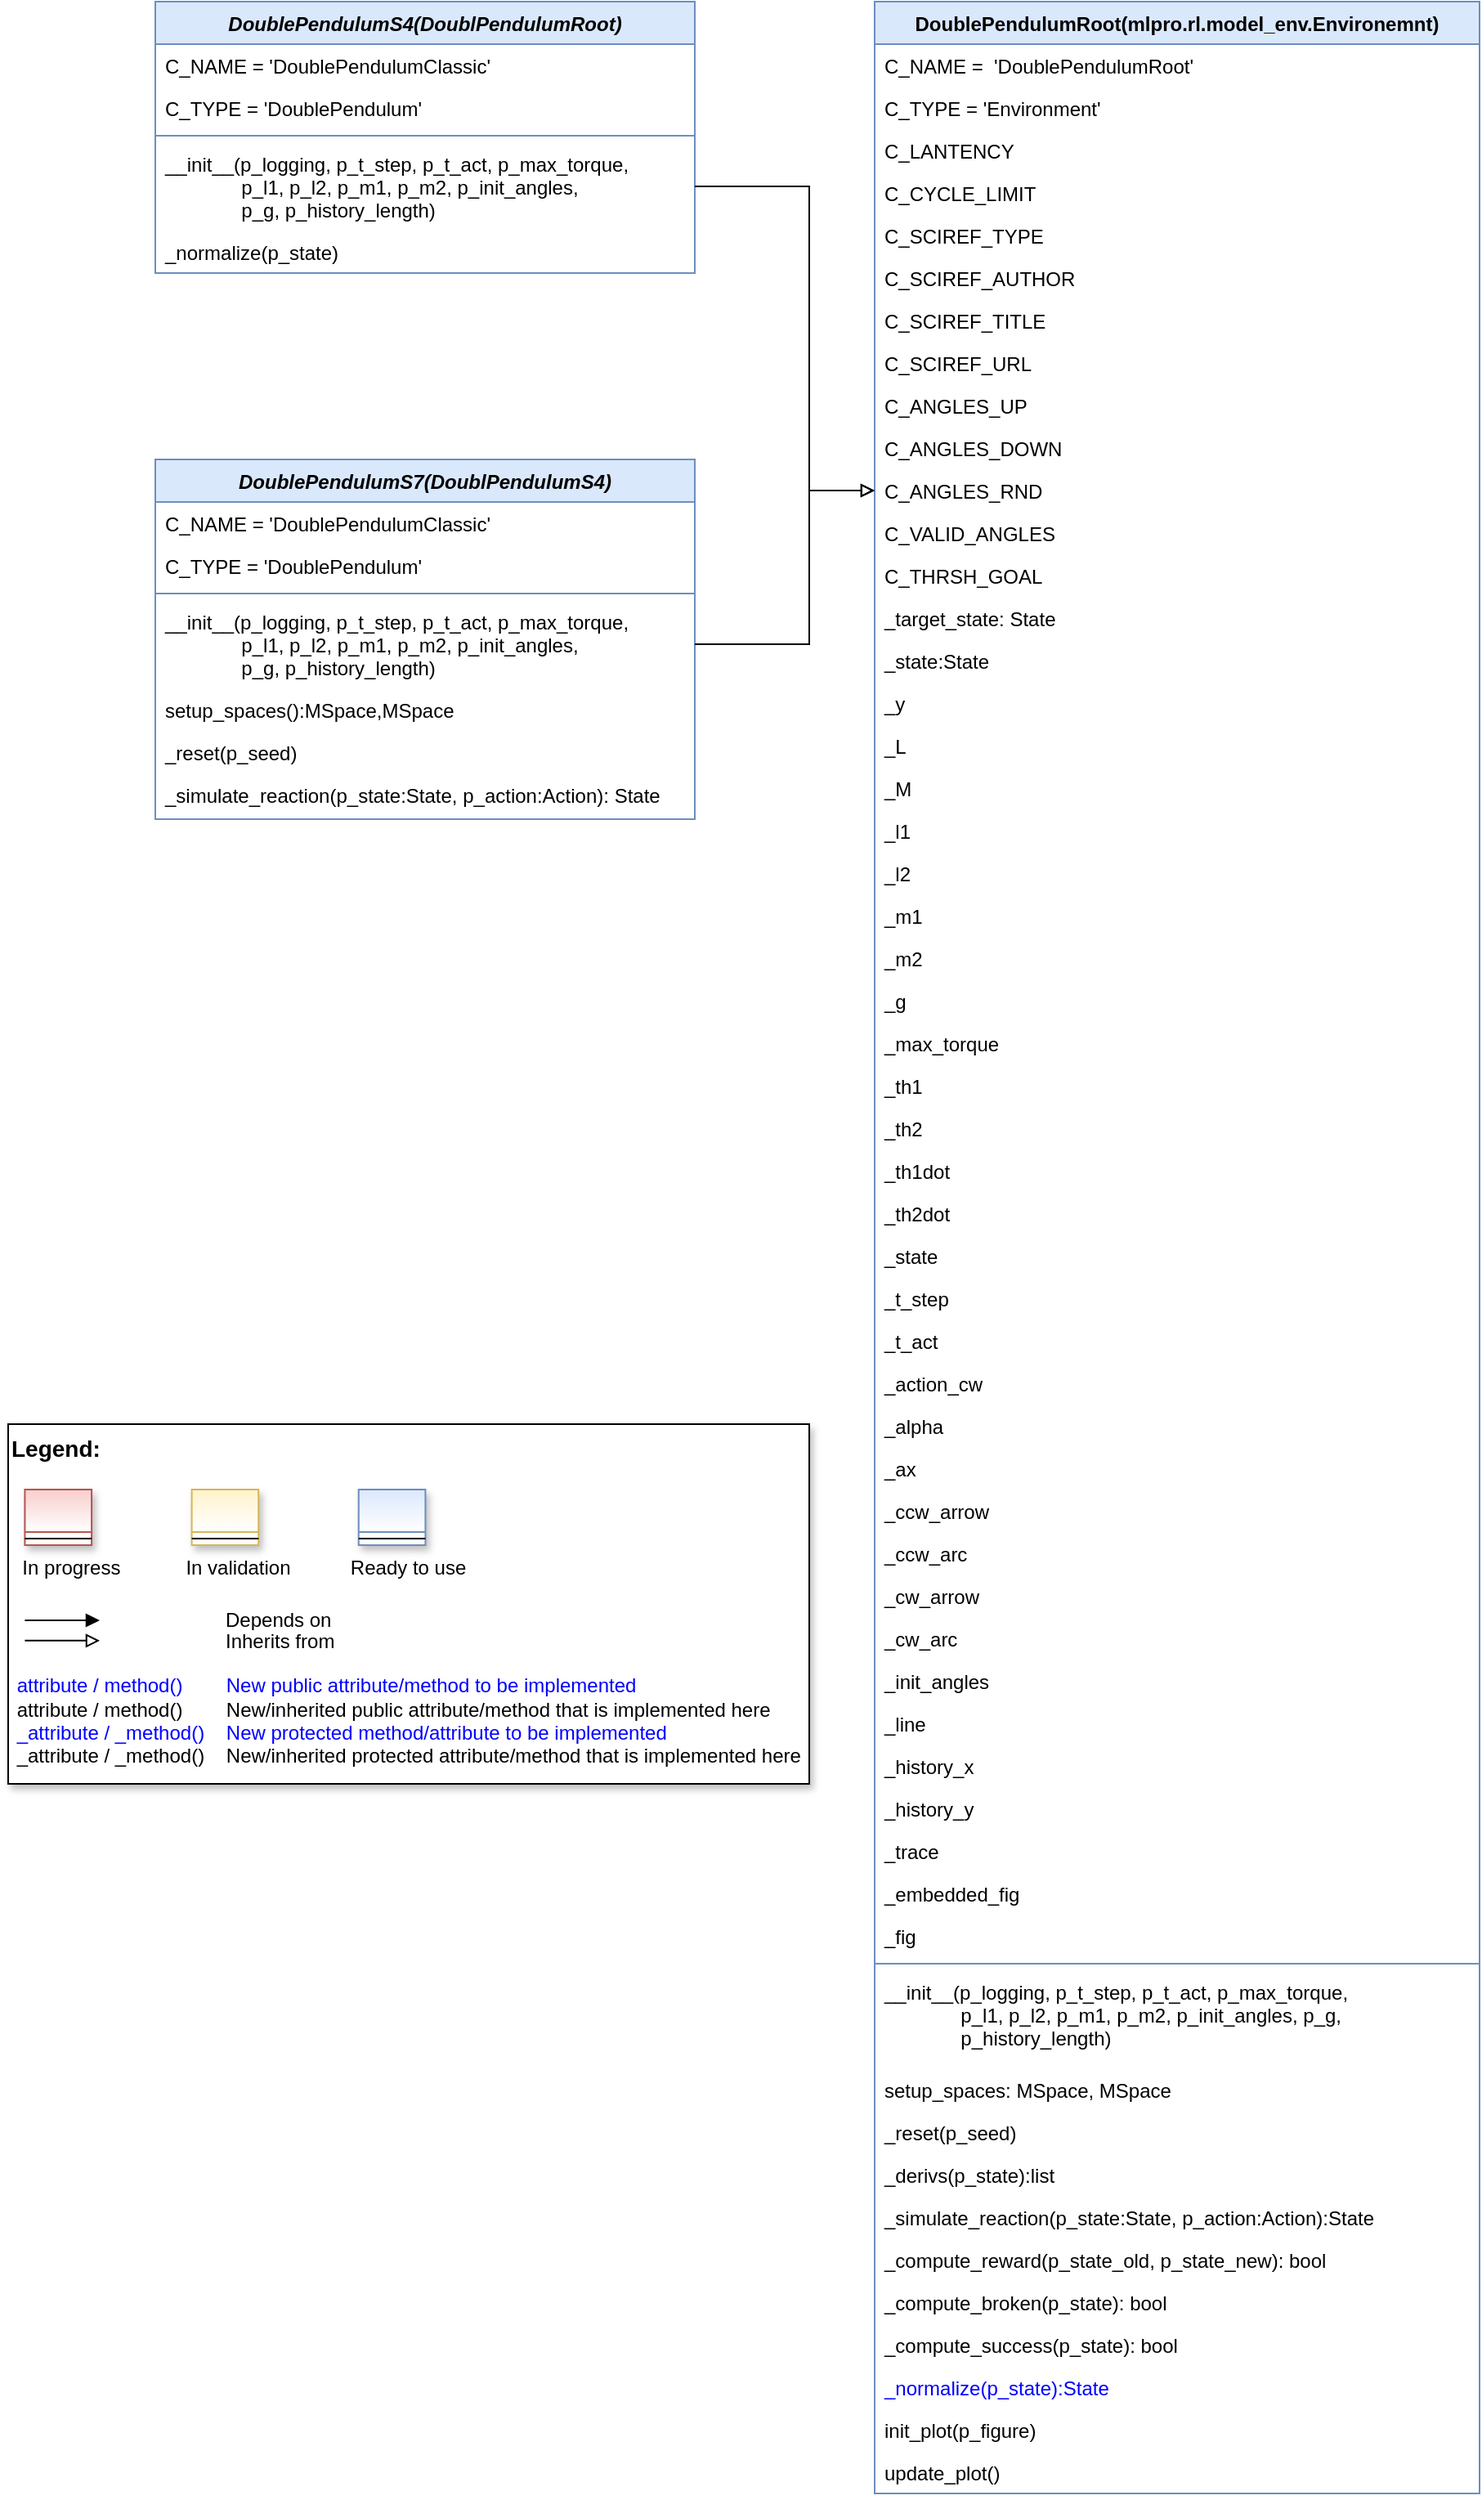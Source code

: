 <mxfile version="20.2.3" type="device"><diagram id="C5RBs43oDa-KdzZeNtuy" name="Page-1"><mxGraphModel dx="1730" dy="1082" grid="1" gridSize="10" guides="1" tooltips="1" connect="1" arrows="1" fold="1" page="1" pageScale="1" pageWidth="3300" pageHeight="4681" math="0" shadow="0"><root><mxCell id="WIyWlLk6GJQsqaUBKTNV-0"/><mxCell id="WIyWlLk6GJQsqaUBKTNV-1" parent="WIyWlLk6GJQsqaUBKTNV-0"/><mxCell id="ccFB_he0ZrMQWp5bGhnI-62" value="DoublePendulumRoot(mlpro.rl.model_env.Environemnt)" style="swimlane;fontStyle=1;align=center;verticalAlign=top;childLayout=stackLayout;horizontal=1;startSize=26;horizontalStack=0;resizeParent=1;resizeLast=0;collapsible=1;marginBottom=0;rounded=0;shadow=0;strokeWidth=1;fillColor=#dae8fc;strokeColor=#6c8ebf;" parent="WIyWlLk6GJQsqaUBKTNV-1" vertex="1"><mxGeometry x="1000" y="120" width="370" height="1524" as="geometry"><mxRectangle x="550" y="140" width="160" height="26" as="alternateBounds"/></mxGeometry></mxCell><mxCell id="ccFB_he0ZrMQWp5bGhnI-63" value="C_NAME =  'DoublePendulumRoot'" style="text;align=left;verticalAlign=top;spacingLeft=4;spacingRight=4;overflow=hidden;rotatable=0;points=[[0,0.5],[1,0.5]];portConstraint=eastwest;" parent="ccFB_he0ZrMQWp5bGhnI-62" vertex="1"><mxGeometry y="26" width="370" height="26" as="geometry"/></mxCell><mxCell id="ccFB_he0ZrMQWp5bGhnI-64" value="C_TYPE = 'Environment'" style="text;align=left;verticalAlign=top;spacingLeft=4;spacingRight=4;overflow=hidden;rotatable=0;points=[[0,0.5],[1,0.5]];portConstraint=eastwest;rounded=0;shadow=0;html=0;" parent="ccFB_he0ZrMQWp5bGhnI-62" vertex="1"><mxGeometry y="52" width="370" height="26" as="geometry"/></mxCell><mxCell id="ccFB_he0ZrMQWp5bGhnI-65" value="C_LANTENCY" style="text;align=left;verticalAlign=top;spacingLeft=4;spacingRight=4;overflow=hidden;rotatable=0;points=[[0,0.5],[1,0.5]];portConstraint=eastwest;rounded=0;shadow=0;html=0;" parent="ccFB_he0ZrMQWp5bGhnI-62" vertex="1"><mxGeometry y="78" width="370" height="26" as="geometry"/></mxCell><mxCell id="ccFB_he0ZrMQWp5bGhnI-66" value="C_CYCLE_LIMIT" style="text;align=left;verticalAlign=top;spacingLeft=4;spacingRight=4;overflow=hidden;rotatable=0;points=[[0,0.5],[1,0.5]];portConstraint=eastwest;rounded=0;shadow=0;html=0;" parent="ccFB_he0ZrMQWp5bGhnI-62" vertex="1"><mxGeometry y="104" width="370" height="26" as="geometry"/></mxCell><mxCell id="ccFB_he0ZrMQWp5bGhnI-67" value="C_SCIREF_TYPE" style="text;align=left;verticalAlign=top;spacingLeft=4;spacingRight=4;overflow=hidden;rotatable=0;points=[[0,0.5],[1,0.5]];portConstraint=eastwest;rounded=0;shadow=0;html=0;" parent="ccFB_he0ZrMQWp5bGhnI-62" vertex="1"><mxGeometry y="130" width="370" height="26" as="geometry"/></mxCell><mxCell id="ccFB_he0ZrMQWp5bGhnI-68" value="C_SCIREF_AUTHOR" style="text;align=left;verticalAlign=top;spacingLeft=4;spacingRight=4;overflow=hidden;rotatable=0;points=[[0,0.5],[1,0.5]];portConstraint=eastwest;rounded=0;shadow=0;html=0;" parent="ccFB_he0ZrMQWp5bGhnI-62" vertex="1"><mxGeometry y="156" width="370" height="26" as="geometry"/></mxCell><mxCell id="ccFB_he0ZrMQWp5bGhnI-69" value="C_SCIREF_TITLE" style="text;align=left;verticalAlign=top;spacingLeft=4;spacingRight=4;overflow=hidden;rotatable=0;points=[[0,0.5],[1,0.5]];portConstraint=eastwest;rounded=0;shadow=0;html=0;" parent="ccFB_he0ZrMQWp5bGhnI-62" vertex="1"><mxGeometry y="182" width="370" height="26" as="geometry"/></mxCell><mxCell id="ccFB_he0ZrMQWp5bGhnI-70" value="C_SCIREF_URL" style="text;align=left;verticalAlign=top;spacingLeft=4;spacingRight=4;overflow=hidden;rotatable=0;points=[[0,0.5],[1,0.5]];portConstraint=eastwest;rounded=0;shadow=0;html=0;" parent="ccFB_he0ZrMQWp5bGhnI-62" vertex="1"><mxGeometry y="208" width="370" height="26" as="geometry"/></mxCell><mxCell id="nwzjcRNfCZmFu2Z8Fq_s-48" value="C_ANGLES_UP" style="text;align=left;verticalAlign=top;spacingLeft=4;spacingRight=4;overflow=hidden;rotatable=0;points=[[0,0.5],[1,0.5]];portConstraint=eastwest;rounded=0;shadow=0;html=0;" parent="ccFB_he0ZrMQWp5bGhnI-62" vertex="1"><mxGeometry y="234" width="370" height="26" as="geometry"/></mxCell><mxCell id="nwzjcRNfCZmFu2Z8Fq_s-50" value="C_ANGLES_DOWN" style="text;align=left;verticalAlign=top;spacingLeft=4;spacingRight=4;overflow=hidden;rotatable=0;points=[[0,0.5],[1,0.5]];portConstraint=eastwest;rounded=0;shadow=0;html=0;" parent="ccFB_he0ZrMQWp5bGhnI-62" vertex="1"><mxGeometry y="260" width="370" height="26" as="geometry"/></mxCell><mxCell id="nwzjcRNfCZmFu2Z8Fq_s-51" value="C_ANGLES_RND" style="text;align=left;verticalAlign=top;spacingLeft=4;spacingRight=4;overflow=hidden;rotatable=0;points=[[0,0.5],[1,0.5]];portConstraint=eastwest;rounded=0;shadow=0;html=0;" parent="ccFB_he0ZrMQWp5bGhnI-62" vertex="1"><mxGeometry y="286" width="370" height="26" as="geometry"/></mxCell><mxCell id="nwzjcRNfCZmFu2Z8Fq_s-52" value="C_VALID_ANGLES" style="text;align=left;verticalAlign=top;spacingLeft=4;spacingRight=4;overflow=hidden;rotatable=0;points=[[0,0.5],[1,0.5]];portConstraint=eastwest;rounded=0;shadow=0;html=0;" parent="ccFB_he0ZrMQWp5bGhnI-62" vertex="1"><mxGeometry y="312" width="370" height="26" as="geometry"/></mxCell><mxCell id="nwzjcRNfCZmFu2Z8Fq_s-53" value="C_THRSH_GOAL" style="text;align=left;verticalAlign=top;spacingLeft=4;spacingRight=4;overflow=hidden;rotatable=0;points=[[0,0.5],[1,0.5]];portConstraint=eastwest;rounded=0;shadow=0;html=0;" parent="ccFB_he0ZrMQWp5bGhnI-62" vertex="1"><mxGeometry y="338" width="370" height="26" as="geometry"/></mxCell><mxCell id="ccFB_he0ZrMQWp5bGhnI-71" value="_target_state: State" style="text;align=left;verticalAlign=top;spacingLeft=4;spacingRight=4;overflow=hidden;rotatable=0;points=[[0,0.5],[1,0.5]];portConstraint=eastwest;rounded=0;shadow=0;html=0;" parent="ccFB_he0ZrMQWp5bGhnI-62" vertex="1"><mxGeometry y="364" width="370" height="26" as="geometry"/></mxCell><mxCell id="p4nnRTl-P92bqfLUN5ci-5" value="_state:State" style="text;align=left;verticalAlign=top;spacingLeft=4;spacingRight=4;overflow=hidden;rotatable=0;points=[[0,0.5],[1,0.5]];portConstraint=eastwest;rounded=0;shadow=0;html=0;" parent="ccFB_he0ZrMQWp5bGhnI-62" vertex="1"><mxGeometry y="390" width="370" height="26" as="geometry"/></mxCell><mxCell id="p4nnRTl-P92bqfLUN5ci-6" value="_y" style="text;align=left;verticalAlign=top;spacingLeft=4;spacingRight=4;overflow=hidden;rotatable=0;points=[[0,0.5],[1,0.5]];portConstraint=eastwest;rounded=0;shadow=0;html=0;" parent="ccFB_he0ZrMQWp5bGhnI-62" vertex="1"><mxGeometry y="416" width="370" height="26" as="geometry"/></mxCell><mxCell id="nwzjcRNfCZmFu2Z8Fq_s-2" value="_L" style="text;align=left;verticalAlign=top;spacingLeft=4;spacingRight=4;overflow=hidden;rotatable=0;points=[[0,0.5],[1,0.5]];portConstraint=eastwest;rounded=0;shadow=0;html=0;" parent="ccFB_he0ZrMQWp5bGhnI-62" vertex="1"><mxGeometry y="442" width="370" height="26" as="geometry"/></mxCell><mxCell id="nwzjcRNfCZmFu2Z8Fq_s-3" value="_M" style="text;align=left;verticalAlign=top;spacingLeft=4;spacingRight=4;overflow=hidden;rotatable=0;points=[[0,0.5],[1,0.5]];portConstraint=eastwest;rounded=0;shadow=0;html=0;" parent="ccFB_he0ZrMQWp5bGhnI-62" vertex="1"><mxGeometry y="468" width="370" height="26" as="geometry"/></mxCell><mxCell id="nwzjcRNfCZmFu2Z8Fq_s-5" value="_l1" style="text;align=left;verticalAlign=top;spacingLeft=4;spacingRight=4;overflow=hidden;rotatable=0;points=[[0,0.5],[1,0.5]];portConstraint=eastwest;rounded=0;shadow=0;html=0;" parent="ccFB_he0ZrMQWp5bGhnI-62" vertex="1"><mxGeometry y="494" width="370" height="26" as="geometry"/></mxCell><mxCell id="nwzjcRNfCZmFu2Z8Fq_s-4" value="_l2" style="text;align=left;verticalAlign=top;spacingLeft=4;spacingRight=4;overflow=hidden;rotatable=0;points=[[0,0.5],[1,0.5]];portConstraint=eastwest;rounded=0;shadow=0;html=0;" parent="ccFB_he0ZrMQWp5bGhnI-62" vertex="1"><mxGeometry y="520" width="370" height="26" as="geometry"/></mxCell><mxCell id="nwzjcRNfCZmFu2Z8Fq_s-7" value="_m1" style="text;align=left;verticalAlign=top;spacingLeft=4;spacingRight=4;overflow=hidden;rotatable=0;points=[[0,0.5],[1,0.5]];portConstraint=eastwest;rounded=0;shadow=0;html=0;" parent="ccFB_he0ZrMQWp5bGhnI-62" vertex="1"><mxGeometry y="546" width="370" height="26" as="geometry"/></mxCell><mxCell id="nwzjcRNfCZmFu2Z8Fq_s-8" value="_m2" style="text;align=left;verticalAlign=top;spacingLeft=4;spacingRight=4;overflow=hidden;rotatable=0;points=[[0,0.5],[1,0.5]];portConstraint=eastwest;rounded=0;shadow=0;html=0;" parent="ccFB_he0ZrMQWp5bGhnI-62" vertex="1"><mxGeometry y="572" width="370" height="26" as="geometry"/></mxCell><mxCell id="nwzjcRNfCZmFu2Z8Fq_s-9" value="_g" style="text;align=left;verticalAlign=top;spacingLeft=4;spacingRight=4;overflow=hidden;rotatable=0;points=[[0,0.5],[1,0.5]];portConstraint=eastwest;rounded=0;shadow=0;html=0;" parent="ccFB_he0ZrMQWp5bGhnI-62" vertex="1"><mxGeometry y="598" width="370" height="26" as="geometry"/></mxCell><mxCell id="nwzjcRNfCZmFu2Z8Fq_s-10" value="_max_torque" style="text;align=left;verticalAlign=top;spacingLeft=4;spacingRight=4;overflow=hidden;rotatable=0;points=[[0,0.5],[1,0.5]];portConstraint=eastwest;rounded=0;shadow=0;html=0;" parent="ccFB_he0ZrMQWp5bGhnI-62" vertex="1"><mxGeometry y="624" width="370" height="26" as="geometry"/></mxCell><mxCell id="nwzjcRNfCZmFu2Z8Fq_s-11" value="_th1" style="text;align=left;verticalAlign=top;spacingLeft=4;spacingRight=4;overflow=hidden;rotatable=0;points=[[0,0.5],[1,0.5]];portConstraint=eastwest;rounded=0;shadow=0;html=0;" parent="ccFB_he0ZrMQWp5bGhnI-62" vertex="1"><mxGeometry y="650" width="370" height="26" as="geometry"/></mxCell><mxCell id="nwzjcRNfCZmFu2Z8Fq_s-12" value="_th2" style="text;align=left;verticalAlign=top;spacingLeft=4;spacingRight=4;overflow=hidden;rotatable=0;points=[[0,0.5],[1,0.5]];portConstraint=eastwest;rounded=0;shadow=0;html=0;" parent="ccFB_he0ZrMQWp5bGhnI-62" vertex="1"><mxGeometry y="676" width="370" height="26" as="geometry"/></mxCell><mxCell id="nwzjcRNfCZmFu2Z8Fq_s-13" value="_th1dot" style="text;align=left;verticalAlign=top;spacingLeft=4;spacingRight=4;overflow=hidden;rotatable=0;points=[[0,0.5],[1,0.5]];portConstraint=eastwest;rounded=0;shadow=0;html=0;" parent="ccFB_he0ZrMQWp5bGhnI-62" vertex="1"><mxGeometry y="702" width="370" height="26" as="geometry"/></mxCell><mxCell id="nwzjcRNfCZmFu2Z8Fq_s-14" value="_th2dot" style="text;align=left;verticalAlign=top;spacingLeft=4;spacingRight=4;overflow=hidden;rotatable=0;points=[[0,0.5],[1,0.5]];portConstraint=eastwest;rounded=0;shadow=0;html=0;" parent="ccFB_he0ZrMQWp5bGhnI-62" vertex="1"><mxGeometry y="728" width="370" height="26" as="geometry"/></mxCell><mxCell id="nwzjcRNfCZmFu2Z8Fq_s-15" value="_state" style="text;align=left;verticalAlign=top;spacingLeft=4;spacingRight=4;overflow=hidden;rotatable=0;points=[[0,0.5],[1,0.5]];portConstraint=eastwest;rounded=0;shadow=0;html=0;" parent="ccFB_he0ZrMQWp5bGhnI-62" vertex="1"><mxGeometry y="754" width="370" height="26" as="geometry"/></mxCell><mxCell id="nwzjcRNfCZmFu2Z8Fq_s-16" value="_t_step" style="text;align=left;verticalAlign=top;spacingLeft=4;spacingRight=4;overflow=hidden;rotatable=0;points=[[0,0.5],[1,0.5]];portConstraint=eastwest;rounded=0;shadow=0;html=0;" parent="ccFB_he0ZrMQWp5bGhnI-62" vertex="1"><mxGeometry y="780" width="370" height="26" as="geometry"/></mxCell><mxCell id="nwzjcRNfCZmFu2Z8Fq_s-17" value="_t_act" style="text;align=left;verticalAlign=top;spacingLeft=4;spacingRight=4;overflow=hidden;rotatable=0;points=[[0,0.5],[1,0.5]];portConstraint=eastwest;rounded=0;shadow=0;html=0;" parent="ccFB_he0ZrMQWp5bGhnI-62" vertex="1"><mxGeometry y="806" width="370" height="26" as="geometry"/></mxCell><mxCell id="JzJkr65vrr3ZkiJwj06k-2" value="_action_cw" style="text;align=left;verticalAlign=top;spacingLeft=4;spacingRight=4;overflow=hidden;rotatable=0;points=[[0,0.5],[1,0.5]];portConstraint=eastwest;rounded=0;shadow=0;html=0;" vertex="1" parent="ccFB_he0ZrMQWp5bGhnI-62"><mxGeometry y="832" width="370" height="26" as="geometry"/></mxCell><mxCell id="JzJkr65vrr3ZkiJwj06k-3" value="_alpha" style="text;align=left;verticalAlign=top;spacingLeft=4;spacingRight=4;overflow=hidden;rotatable=0;points=[[0,0.5],[1,0.5]];portConstraint=eastwest;rounded=0;shadow=0;html=0;" vertex="1" parent="ccFB_he0ZrMQWp5bGhnI-62"><mxGeometry y="858" width="370" height="26" as="geometry"/></mxCell><mxCell id="JzJkr65vrr3ZkiJwj06k-4" value="_ax" style="text;align=left;verticalAlign=top;spacingLeft=4;spacingRight=4;overflow=hidden;rotatable=0;points=[[0,0.5],[1,0.5]];portConstraint=eastwest;rounded=0;shadow=0;html=0;" vertex="1" parent="ccFB_he0ZrMQWp5bGhnI-62"><mxGeometry y="884" width="370" height="26" as="geometry"/></mxCell><mxCell id="JzJkr65vrr3ZkiJwj06k-5" value="_ccw_arrow" style="text;align=left;verticalAlign=top;spacingLeft=4;spacingRight=4;overflow=hidden;rotatable=0;points=[[0,0.5],[1,0.5]];portConstraint=eastwest;rounded=0;shadow=0;html=0;" vertex="1" parent="ccFB_he0ZrMQWp5bGhnI-62"><mxGeometry y="910" width="370" height="26" as="geometry"/></mxCell><mxCell id="JzJkr65vrr3ZkiJwj06k-6" value="_ccw_arc" style="text;align=left;verticalAlign=top;spacingLeft=4;spacingRight=4;overflow=hidden;rotatable=0;points=[[0,0.5],[1,0.5]];portConstraint=eastwest;rounded=0;shadow=0;html=0;" vertex="1" parent="ccFB_he0ZrMQWp5bGhnI-62"><mxGeometry y="936" width="370" height="26" as="geometry"/></mxCell><mxCell id="JzJkr65vrr3ZkiJwj06k-7" value="_cw_arrow" style="text;align=left;verticalAlign=top;spacingLeft=4;spacingRight=4;overflow=hidden;rotatable=0;points=[[0,0.5],[1,0.5]];portConstraint=eastwest;rounded=0;shadow=0;html=0;" vertex="1" parent="ccFB_he0ZrMQWp5bGhnI-62"><mxGeometry y="962" width="370" height="26" as="geometry"/></mxCell><mxCell id="JzJkr65vrr3ZkiJwj06k-8" value="_cw_arc" style="text;align=left;verticalAlign=top;spacingLeft=4;spacingRight=4;overflow=hidden;rotatable=0;points=[[0,0.5],[1,0.5]];portConstraint=eastwest;rounded=0;shadow=0;html=0;" vertex="1" parent="ccFB_he0ZrMQWp5bGhnI-62"><mxGeometry y="988" width="370" height="26" as="geometry"/></mxCell><mxCell id="JzJkr65vrr3ZkiJwj06k-9" value="_init_angles" style="text;align=left;verticalAlign=top;spacingLeft=4;spacingRight=4;overflow=hidden;rotatable=0;points=[[0,0.5],[1,0.5]];portConstraint=eastwest;rounded=0;shadow=0;html=0;" vertex="1" parent="ccFB_he0ZrMQWp5bGhnI-62"><mxGeometry y="1014" width="370" height="26" as="geometry"/></mxCell><mxCell id="JzJkr65vrr3ZkiJwj06k-10" value="_line" style="text;align=left;verticalAlign=top;spacingLeft=4;spacingRight=4;overflow=hidden;rotatable=0;points=[[0,0.5],[1,0.5]];portConstraint=eastwest;rounded=0;shadow=0;html=0;" vertex="1" parent="ccFB_he0ZrMQWp5bGhnI-62"><mxGeometry y="1040" width="370" height="26" as="geometry"/></mxCell><mxCell id="JzJkr65vrr3ZkiJwj06k-11" value="_history_x" style="text;align=left;verticalAlign=top;spacingLeft=4;spacingRight=4;overflow=hidden;rotatable=0;points=[[0,0.5],[1,0.5]];portConstraint=eastwest;rounded=0;shadow=0;html=0;" vertex="1" parent="ccFB_he0ZrMQWp5bGhnI-62"><mxGeometry y="1066" width="370" height="26" as="geometry"/></mxCell><mxCell id="JzJkr65vrr3ZkiJwj06k-12" value="_history_y" style="text;align=left;verticalAlign=top;spacingLeft=4;spacingRight=4;overflow=hidden;rotatable=0;points=[[0,0.5],[1,0.5]];portConstraint=eastwest;rounded=0;shadow=0;html=0;" vertex="1" parent="ccFB_he0ZrMQWp5bGhnI-62"><mxGeometry y="1092" width="370" height="26" as="geometry"/></mxCell><mxCell id="JzJkr65vrr3ZkiJwj06k-13" value="_trace" style="text;align=left;verticalAlign=top;spacingLeft=4;spacingRight=4;overflow=hidden;rotatable=0;points=[[0,0.5],[1,0.5]];portConstraint=eastwest;rounded=0;shadow=0;html=0;" vertex="1" parent="ccFB_he0ZrMQWp5bGhnI-62"><mxGeometry y="1118" width="370" height="26" as="geometry"/></mxCell><mxCell id="nwzjcRNfCZmFu2Z8Fq_s-18" value="_embedded_fig" style="text;align=left;verticalAlign=top;spacingLeft=4;spacingRight=4;overflow=hidden;rotatable=0;points=[[0,0.5],[1,0.5]];portConstraint=eastwest;rounded=0;shadow=0;html=0;" parent="ccFB_he0ZrMQWp5bGhnI-62" vertex="1"><mxGeometry y="1144" width="370" height="26" as="geometry"/></mxCell><mxCell id="nwzjcRNfCZmFu2Z8Fq_s-19" value="_fig" style="text;align=left;verticalAlign=top;spacingLeft=4;spacingRight=4;overflow=hidden;rotatable=0;points=[[0,0.5],[1,0.5]];portConstraint=eastwest;rounded=0;shadow=0;html=0;" parent="ccFB_he0ZrMQWp5bGhnI-62" vertex="1"><mxGeometry y="1170" width="370" height="26" as="geometry"/></mxCell><mxCell id="ccFB_he0ZrMQWp5bGhnI-73" value="" style="line;html=1;strokeWidth=1;align=left;verticalAlign=middle;spacingTop=-1;spacingLeft=3;spacingRight=3;rotatable=0;labelPosition=right;points=[];portConstraint=eastwest;fillColor=#dae8fc;strokeColor=#6c8ebf;" parent="ccFB_he0ZrMQWp5bGhnI-62" vertex="1"><mxGeometry y="1196" width="370" height="8" as="geometry"/></mxCell><mxCell id="ccFB_he0ZrMQWp5bGhnI-74" value="__init__(p_logging, p_t_step, p_t_act, p_max_torque, &#10;              p_l1, p_l2, p_m1, p_m2, p_init_angles, p_g, &#10;              p_history_length)" style="text;align=left;verticalAlign=top;spacingLeft=4;spacingRight=4;overflow=hidden;rotatable=0;points=[[0,0.5],[1,0.5]];portConstraint=eastwest;labelBackgroundColor=none;" parent="ccFB_he0ZrMQWp5bGhnI-62" vertex="1"><mxGeometry y="1204" width="370" height="60" as="geometry"/></mxCell><mxCell id="ccFB_he0ZrMQWp5bGhnI-76" value="setup_spaces: MSpace, MSpace" style="text;align=left;verticalAlign=top;spacingLeft=4;spacingRight=4;overflow=hidden;rotatable=0;points=[[0,0.5],[1,0.5]];portConstraint=eastwest;" parent="ccFB_he0ZrMQWp5bGhnI-62" vertex="1"><mxGeometry y="1264" width="370" height="26" as="geometry"/></mxCell><mxCell id="p4nnRTl-P92bqfLUN5ci-1" value="_reset(p_seed)" style="text;align=left;verticalAlign=top;spacingLeft=4;spacingRight=4;overflow=hidden;rotatable=0;points=[[0,0.5],[1,0.5]];portConstraint=eastwest;" parent="ccFB_he0ZrMQWp5bGhnI-62" vertex="1"><mxGeometry y="1290" width="370" height="26" as="geometry"/></mxCell><mxCell id="p4nnRTl-P92bqfLUN5ci-2" value="_derivs(p_state):list" style="text;align=left;verticalAlign=top;spacingLeft=4;spacingRight=4;overflow=hidden;rotatable=0;points=[[0,0.5],[1,0.5]];portConstraint=eastwest;" parent="ccFB_he0ZrMQWp5bGhnI-62" vertex="1"><mxGeometry y="1316" width="370" height="26" as="geometry"/></mxCell><mxCell id="ccFB_he0ZrMQWp5bGhnI-77" value="_simulate_reaction(p_state:State, p_action:Action):State" style="text;align=left;verticalAlign=top;spacingLeft=4;spacingRight=4;overflow=hidden;rotatable=0;points=[[0,0.5],[1,0.5]];portConstraint=eastwest;" parent="ccFB_he0ZrMQWp5bGhnI-62" vertex="1"><mxGeometry y="1342" width="370" height="26" as="geometry"/></mxCell><mxCell id="ccFB_he0ZrMQWp5bGhnI-78" value="_compute_reward(p_state_old, p_state_new): bool" style="text;align=left;verticalAlign=top;spacingLeft=4;spacingRight=4;overflow=hidden;rotatable=0;points=[[0,0.5],[1,0.5]];portConstraint=eastwest;" parent="ccFB_he0ZrMQWp5bGhnI-62" vertex="1"><mxGeometry y="1368" width="370" height="26" as="geometry"/></mxCell><mxCell id="ccFB_he0ZrMQWp5bGhnI-79" value="_compute_broken(p_state): bool" style="text;align=left;verticalAlign=top;spacingLeft=4;spacingRight=4;overflow=hidden;rotatable=0;points=[[0,0.5],[1,0.5]];portConstraint=eastwest;" parent="ccFB_he0ZrMQWp5bGhnI-62" vertex="1"><mxGeometry y="1394" width="370" height="26" as="geometry"/></mxCell><mxCell id="ccFB_he0ZrMQWp5bGhnI-80" value="_compute_success(p_state): bool" style="text;align=left;verticalAlign=top;spacingLeft=4;spacingRight=4;overflow=hidden;rotatable=0;points=[[0,0.5],[1,0.5]];portConstraint=eastwest;" parent="ccFB_he0ZrMQWp5bGhnI-62" vertex="1"><mxGeometry y="1420" width="370" height="26" as="geometry"/></mxCell><mxCell id="nwzjcRNfCZmFu2Z8Fq_s-0" value="_normalize(p_state):State" style="text;align=left;verticalAlign=top;spacingLeft=4;spacingRight=4;overflow=hidden;rotatable=0;points=[[0,0.5],[1,0.5]];portConstraint=eastwest;fontColor=#0000FF;" parent="ccFB_he0ZrMQWp5bGhnI-62" vertex="1"><mxGeometry y="1446" width="370" height="26" as="geometry"/></mxCell><mxCell id="ccFB_he0ZrMQWp5bGhnI-81" value="init_plot(p_figure)" style="text;align=left;verticalAlign=top;spacingLeft=4;spacingRight=4;overflow=hidden;rotatable=0;points=[[0,0.5],[1,0.5]];portConstraint=eastwest;" parent="ccFB_he0ZrMQWp5bGhnI-62" vertex="1"><mxGeometry y="1472" width="370" height="26" as="geometry"/></mxCell><mxCell id="ccFB_he0ZrMQWp5bGhnI-82" value="update_plot()" style="text;align=left;verticalAlign=top;spacingLeft=4;spacingRight=4;overflow=hidden;rotatable=0;points=[[0,0.5],[1,0.5]];portConstraint=eastwest;" parent="ccFB_he0ZrMQWp5bGhnI-62" vertex="1"><mxGeometry y="1498" width="370" height="26" as="geometry"/></mxCell><mxCell id="ccFB_he0ZrMQWp5bGhnI-83" value="DoublePendulumS7(DoublPendulumS4)" style="swimlane;fontStyle=3;align=center;verticalAlign=top;childLayout=stackLayout;horizontal=1;startSize=26;horizontalStack=0;resizeParent=1;resizeLast=0;collapsible=1;marginBottom=0;rounded=0;shadow=0;strokeWidth=1;fillColor=#dae8fc;strokeColor=#6c8ebf;" parent="WIyWlLk6GJQsqaUBKTNV-1" vertex="1"><mxGeometry x="560" y="400" width="330" height="220" as="geometry"><mxRectangle x="230" y="140" width="160" height="26" as="alternateBounds"/></mxGeometry></mxCell><mxCell id="ccFB_he0ZrMQWp5bGhnI-84" value="C_NAME = 'DoublePendulumClassic'" style="text;align=left;verticalAlign=top;spacingLeft=4;spacingRight=4;overflow=hidden;rotatable=0;points=[[0,0.5],[1,0.5]];portConstraint=eastwest;" parent="ccFB_he0ZrMQWp5bGhnI-83" vertex="1"><mxGeometry y="26" width="330" height="26" as="geometry"/></mxCell><mxCell id="ccFB_he0ZrMQWp5bGhnI-85" value="C_TYPE = 'DoublePendulum'" style="text;align=left;verticalAlign=top;spacingLeft=4;spacingRight=4;overflow=hidden;rotatable=0;points=[[0,0.5],[1,0.5]];portConstraint=eastwest;rounded=0;shadow=0;html=0;" parent="ccFB_he0ZrMQWp5bGhnI-83" vertex="1"><mxGeometry y="52" width="330" height="26" as="geometry"/></mxCell><mxCell id="ccFB_he0ZrMQWp5bGhnI-86" value="" style="line;html=1;strokeWidth=1;align=left;verticalAlign=middle;spacingTop=-1;spacingLeft=3;spacingRight=3;rotatable=0;labelPosition=right;points=[];portConstraint=eastwest;fillColor=#dae8fc;strokeColor=#6c8ebf;" parent="ccFB_he0ZrMQWp5bGhnI-83" vertex="1"><mxGeometry y="78" width="330" height="8" as="geometry"/></mxCell><mxCell id="ccFB_he0ZrMQWp5bGhnI-87" value="__init__(p_logging, p_t_step, p_t_act, p_max_torque, &#10;              p_l1, p_l2, p_m1, p_m2, p_init_angles, &#10;              p_g, p_history_length)" style="text;align=left;verticalAlign=top;spacingLeft=4;spacingRight=4;overflow=hidden;rotatable=0;points=[[0,0.5],[1,0.5]];portConstraint=eastwest;" parent="ccFB_he0ZrMQWp5bGhnI-83" vertex="1"><mxGeometry y="86" width="330" height="54" as="geometry"/></mxCell><mxCell id="p4nnRTl-P92bqfLUN5ci-7" value="setup_spaces():MSpace,MSpace" style="text;align=left;verticalAlign=top;spacingLeft=4;spacingRight=4;overflow=hidden;rotatable=0;points=[[0,0.5],[1,0.5]];portConstraint=eastwest;" parent="ccFB_he0ZrMQWp5bGhnI-83" vertex="1"><mxGeometry y="140" width="330" height="26" as="geometry"/></mxCell><mxCell id="ccFB_he0ZrMQWp5bGhnI-89" value="_reset(p_seed)" style="text;align=left;verticalAlign=top;spacingLeft=4;spacingRight=4;overflow=hidden;rotatable=0;points=[[0,0.5],[1,0.5]];portConstraint=eastwest;" parent="ccFB_he0ZrMQWp5bGhnI-83" vertex="1"><mxGeometry y="166" width="330" height="26" as="geometry"/></mxCell><mxCell id="ccFB_he0ZrMQWp5bGhnI-90" value="_simulate_reaction(p_state:State, p_action:Action): State" style="text;align=left;verticalAlign=top;spacingLeft=4;spacingRight=4;overflow=hidden;rotatable=0;points=[[0,0.5],[1,0.5]];portConstraint=eastwest;" parent="ccFB_he0ZrMQWp5bGhnI-83" vertex="1"><mxGeometry y="192" width="330" height="26" as="geometry"/></mxCell><mxCell id="p4nnRTl-P92bqfLUN5ci-10" value="" style="group" parent="WIyWlLk6GJQsqaUBKTNV-1" vertex="1" connectable="0"><mxGeometry x="470" y="990" width="490" height="220" as="geometry"/></mxCell><mxCell id="p4nnRTl-P92bqfLUN5ci-11" value="&lt;font color=&quot;#000000&quot; size=&quot;1&quot;&gt;&lt;b style=&quot;font-size: 14px&quot;&gt;Legend:&lt;br&gt;&lt;/b&gt;&lt;/font&gt;&lt;br&gt;&lt;br&gt;&lt;br&gt;&lt;font color=&quot;#0000ff&quot; style=&quot;font-size: 6px&quot;&gt;&lt;br&gt;&lt;/font&gt;&lt;span style=&quot;color: rgb(0 , 0 , 0)&quot;&gt;&lt;font style=&quot;font-size: 4px&quot;&gt;&amp;nbsp; &amp;nbsp;&lt;/font&gt;&amp;nbsp;In progress&amp;nbsp; &amp;nbsp; &amp;nbsp; &amp;nbsp; &amp;nbsp; &amp;nbsp; In validation&amp;nbsp; &amp;nbsp; &amp;nbsp; &amp;nbsp; &amp;nbsp; &amp;nbsp;Ready to use&lt;/span&gt;&lt;font color=&quot;#000000&quot;&gt;&amp;nbsp;&lt;br&gt;&lt;/font&gt;&lt;font color=&quot;#0000ff&quot;&gt;&lt;br&gt;&lt;br&gt;&lt;br&gt;&lt;br&gt;&amp;nbsp;attribute / method()&amp;nbsp; &amp;nbsp; &amp;nbsp; &amp;nbsp; New public attribute/method to be implemented&lt;/font&gt;&lt;br&gt;&lt;font color=&quot;#000000&quot;&gt;&amp;nbsp;&lt;/font&gt;&lt;font color=&quot;#000000&quot;&gt;attribute / method()&lt;span&gt;&#9;&lt;/span&gt;&amp;nbsp; &amp;nbsp; &amp;nbsp; &amp;nbsp;New/inherited public attribute/method that is implemented here&lt;br&gt;&lt;/font&gt;&lt;font color=&quot;#0000ff&quot;&gt;&amp;nbsp;_attribute /&amp;nbsp;&lt;/font&gt;&lt;font color=&quot;#0000ff&quot;&gt;_method()&amp;nbsp; &amp;nbsp; New protected method/attribute to be implemented&lt;/font&gt;&lt;br&gt;&lt;font color=&quot;#000000&quot;&gt;&amp;nbsp;_attribute / _method()&amp;nbsp; &amp;nbsp; New/inherited protected attribute/method that is implemented here&lt;br&gt;&lt;/font&gt;&lt;font color=&quot;#000000&quot;&gt;&lt;br&gt;&lt;br&gt;&lt;br&gt;&lt;br&gt;&lt;br&gt;&lt;/font&gt;" style="text;html=1;align=left;verticalAlign=top;whiteSpace=wrap;rounded=0;fontColor=#006600;strokeColor=#000000;shadow=1;fillColor=#ffffff;" parent="p4nnRTl-P92bqfLUN5ci-10" vertex="1"><mxGeometry width="490.0" height="220" as="geometry"/></mxCell><mxCell id="p4nnRTl-P92bqfLUN5ci-12" value="Depends on" style="endArrow=block;html=1;labelPosition=right;verticalLabelPosition=middle;align=left;verticalAlign=middle;endFill=1;fontSize=12;" parent="p4nnRTl-P92bqfLUN5ci-10" edge="1"><mxGeometry x="-1623.125" y="-2180" width="51.042" height="50" as="geometry"><mxPoint x="10.208" y="120.003" as="sourcePoint"/><mxPoint x="55.991" y="120.003" as="targetPoint"/><mxPoint x="98" as="offset"/><Array as="points"><mxPoint x="30.625" y="120"/></Array></mxGeometry></mxCell><mxCell id="p4nnRTl-P92bqfLUN5ci-13" value="Inherits from" style="endArrow=block;html=1;labelPosition=right;verticalLabelPosition=middle;align=left;verticalAlign=middle;endFill=0;fontSize=12;" parent="p4nnRTl-P92bqfLUN5ci-10" edge="1"><mxGeometry x="-1623.125" y="-2180" width="51.042" height="50" as="geometry"><mxPoint x="10.208" y="132.385" as="sourcePoint"/><mxPoint x="55.991" y="132.385" as="targetPoint"/><mxPoint x="98" y="1" as="offset"/></mxGeometry></mxCell><mxCell id="p4nnRTl-P92bqfLUN5ci-14" value="" style="swimlane;fontStyle=3;align=center;verticalAlign=top;childLayout=stackLayout;horizontal=1;startSize=26;horizontalStack=0;resizeParent=1;resizeLast=0;collapsible=1;marginBottom=0;rounded=0;shadow=1;strokeWidth=1;fillColor=#f8cecc;strokeColor=#b85450;gradientColor=#ffffff;swimlaneFillColor=#ffffff;" parent="p4nnRTl-P92bqfLUN5ci-10" vertex="1"><mxGeometry x="10.208" y="40" width="40.833" height="34" as="geometry"><mxRectangle x="230" y="140" width="160" height="26" as="alternateBounds"/></mxGeometry></mxCell><mxCell id="p4nnRTl-P92bqfLUN5ci-15" value="" style="line;html=1;strokeWidth=1;align=left;verticalAlign=middle;spacingTop=-1;spacingLeft=3;spacingRight=3;rotatable=0;labelPosition=right;points=[];portConstraint=eastwest;" parent="p4nnRTl-P92bqfLUN5ci-14" vertex="1"><mxGeometry y="26" width="40.833" height="8" as="geometry"/></mxCell><mxCell id="p4nnRTl-P92bqfLUN5ci-16" value="" style="swimlane;fontStyle=3;align=center;verticalAlign=top;childLayout=stackLayout;horizontal=1;startSize=26;horizontalStack=0;resizeParent=1;resizeLast=0;collapsible=1;marginBottom=0;rounded=0;shadow=1;strokeWidth=1;fillColor=#fff2cc;strokeColor=#d6b656;gradientColor=#ffffff;swimlaneFillColor=#ffffff;" parent="p4nnRTl-P92bqfLUN5ci-10" vertex="1"><mxGeometry x="112.292" y="40" width="40.833" height="34" as="geometry"><mxRectangle x="230" y="140" width="160" height="26" as="alternateBounds"/></mxGeometry></mxCell><mxCell id="p4nnRTl-P92bqfLUN5ci-17" value="" style="line;html=1;strokeWidth=1;align=left;verticalAlign=middle;spacingTop=-1;spacingLeft=3;spacingRight=3;rotatable=0;labelPosition=right;points=[];portConstraint=eastwest;" parent="p4nnRTl-P92bqfLUN5ci-16" vertex="1"><mxGeometry y="26" width="40.833" height="8" as="geometry"/></mxCell><mxCell id="p4nnRTl-P92bqfLUN5ci-18" value="" style="swimlane;fontStyle=3;align=center;verticalAlign=top;childLayout=stackLayout;horizontal=1;startSize=26;horizontalStack=0;resizeParent=1;resizeLast=0;collapsible=1;marginBottom=0;rounded=0;shadow=1;strokeWidth=1;fillColor=#dae8fc;strokeColor=#6c8ebf;gradientColor=#ffffff;swimlaneFillColor=#ffffff;" parent="p4nnRTl-P92bqfLUN5ci-10" vertex="1"><mxGeometry x="214.375" y="40" width="40.833" height="34" as="geometry"><mxRectangle x="230" y="140" width="160" height="26" as="alternateBounds"/></mxGeometry></mxCell><mxCell id="p4nnRTl-P92bqfLUN5ci-19" value="" style="line;html=1;strokeWidth=1;align=left;verticalAlign=middle;spacingTop=-1;spacingLeft=3;spacingRight=3;rotatable=0;labelPosition=right;points=[];portConstraint=eastwest;" parent="p4nnRTl-P92bqfLUN5ci-18" vertex="1"><mxGeometry y="26" width="40.833" height="8" as="geometry"/></mxCell><mxCell id="nwzjcRNfCZmFu2Z8Fq_s-20" value="DoublePendulumS4(DoublPendulumRoot)" style="swimlane;fontStyle=3;align=center;verticalAlign=top;childLayout=stackLayout;horizontal=1;startSize=26;horizontalStack=0;resizeParent=1;resizeLast=0;collapsible=1;marginBottom=0;rounded=0;shadow=0;strokeWidth=1;fillColor=#dae8fc;strokeColor=#6c8ebf;" parent="WIyWlLk6GJQsqaUBKTNV-1" vertex="1"><mxGeometry x="560" y="120" width="330" height="166" as="geometry"><mxRectangle x="230" y="140" width="160" height="26" as="alternateBounds"/></mxGeometry></mxCell><mxCell id="nwzjcRNfCZmFu2Z8Fq_s-21" value="C_NAME = 'DoublePendulumClassic'" style="text;align=left;verticalAlign=top;spacingLeft=4;spacingRight=4;overflow=hidden;rotatable=0;points=[[0,0.5],[1,0.5]];portConstraint=eastwest;" parent="nwzjcRNfCZmFu2Z8Fq_s-20" vertex="1"><mxGeometry y="26" width="330" height="26" as="geometry"/></mxCell><mxCell id="nwzjcRNfCZmFu2Z8Fq_s-22" value="C_TYPE = 'DoublePendulum'" style="text;align=left;verticalAlign=top;spacingLeft=4;spacingRight=4;overflow=hidden;rotatable=0;points=[[0,0.5],[1,0.5]];portConstraint=eastwest;rounded=0;shadow=0;html=0;" parent="nwzjcRNfCZmFu2Z8Fq_s-20" vertex="1"><mxGeometry y="52" width="330" height="26" as="geometry"/></mxCell><mxCell id="nwzjcRNfCZmFu2Z8Fq_s-23" value="" style="line;html=1;strokeWidth=1;align=left;verticalAlign=middle;spacingTop=-1;spacingLeft=3;spacingRight=3;rotatable=0;labelPosition=right;points=[];portConstraint=eastwest;fillColor=#dae8fc;strokeColor=#6c8ebf;" parent="nwzjcRNfCZmFu2Z8Fq_s-20" vertex="1"><mxGeometry y="78" width="330" height="8" as="geometry"/></mxCell><mxCell id="nwzjcRNfCZmFu2Z8Fq_s-24" value="__init__(p_logging, p_t_step, p_t_act, p_max_torque, &#10;              p_l1, p_l2, p_m1, p_m2, p_init_angles, &#10;              p_g, p_history_length)" style="text;align=left;verticalAlign=top;spacingLeft=4;spacingRight=4;overflow=hidden;rotatable=0;points=[[0,0.5],[1,0.5]];portConstraint=eastwest;" parent="nwzjcRNfCZmFu2Z8Fq_s-20" vertex="1"><mxGeometry y="86" width="330" height="54" as="geometry"/></mxCell><mxCell id="nwzjcRNfCZmFu2Z8Fq_s-28" value="_normalize(p_state)" style="text;align=left;verticalAlign=top;spacingLeft=4;spacingRight=4;overflow=hidden;rotatable=0;points=[[0,0.5],[1,0.5]];portConstraint=eastwest;" parent="nwzjcRNfCZmFu2Z8Fq_s-20" vertex="1"><mxGeometry y="140" width="330" height="26" as="geometry"/></mxCell><mxCell id="JzJkr65vrr3ZkiJwj06k-0" value="" style="edgeStyle=orthogonalEdgeStyle;rounded=0;orthogonalLoop=1;jettySize=auto;html=1;endArrow=block;endFill=0;entryX=0;entryY=0.5;entryDx=0;entryDy=0;" edge="1" parent="WIyWlLk6GJQsqaUBKTNV-1" source="ccFB_he0ZrMQWp5bGhnI-87" target="nwzjcRNfCZmFu2Z8Fq_s-51"><mxGeometry relative="1" as="geometry"><Array as="points"><mxPoint x="960" y="513"/><mxPoint x="960" y="419"/></Array></mxGeometry></mxCell><mxCell id="JzJkr65vrr3ZkiJwj06k-1" value="" style="edgeStyle=orthogonalEdgeStyle;rounded=0;orthogonalLoop=1;jettySize=auto;html=1;endArrow=block;endFill=0;entryX=0;entryY=0.5;entryDx=0;entryDy=0;" edge="1" parent="WIyWlLk6GJQsqaUBKTNV-1" source="nwzjcRNfCZmFu2Z8Fq_s-24" target="nwzjcRNfCZmFu2Z8Fq_s-51"><mxGeometry relative="1" as="geometry"><mxPoint x="1000" y="420" as="targetPoint"/><Array as="points"><mxPoint x="960" y="233"/><mxPoint x="960" y="419"/></Array></mxGeometry></mxCell></root></mxGraphModel></diagram></mxfile>